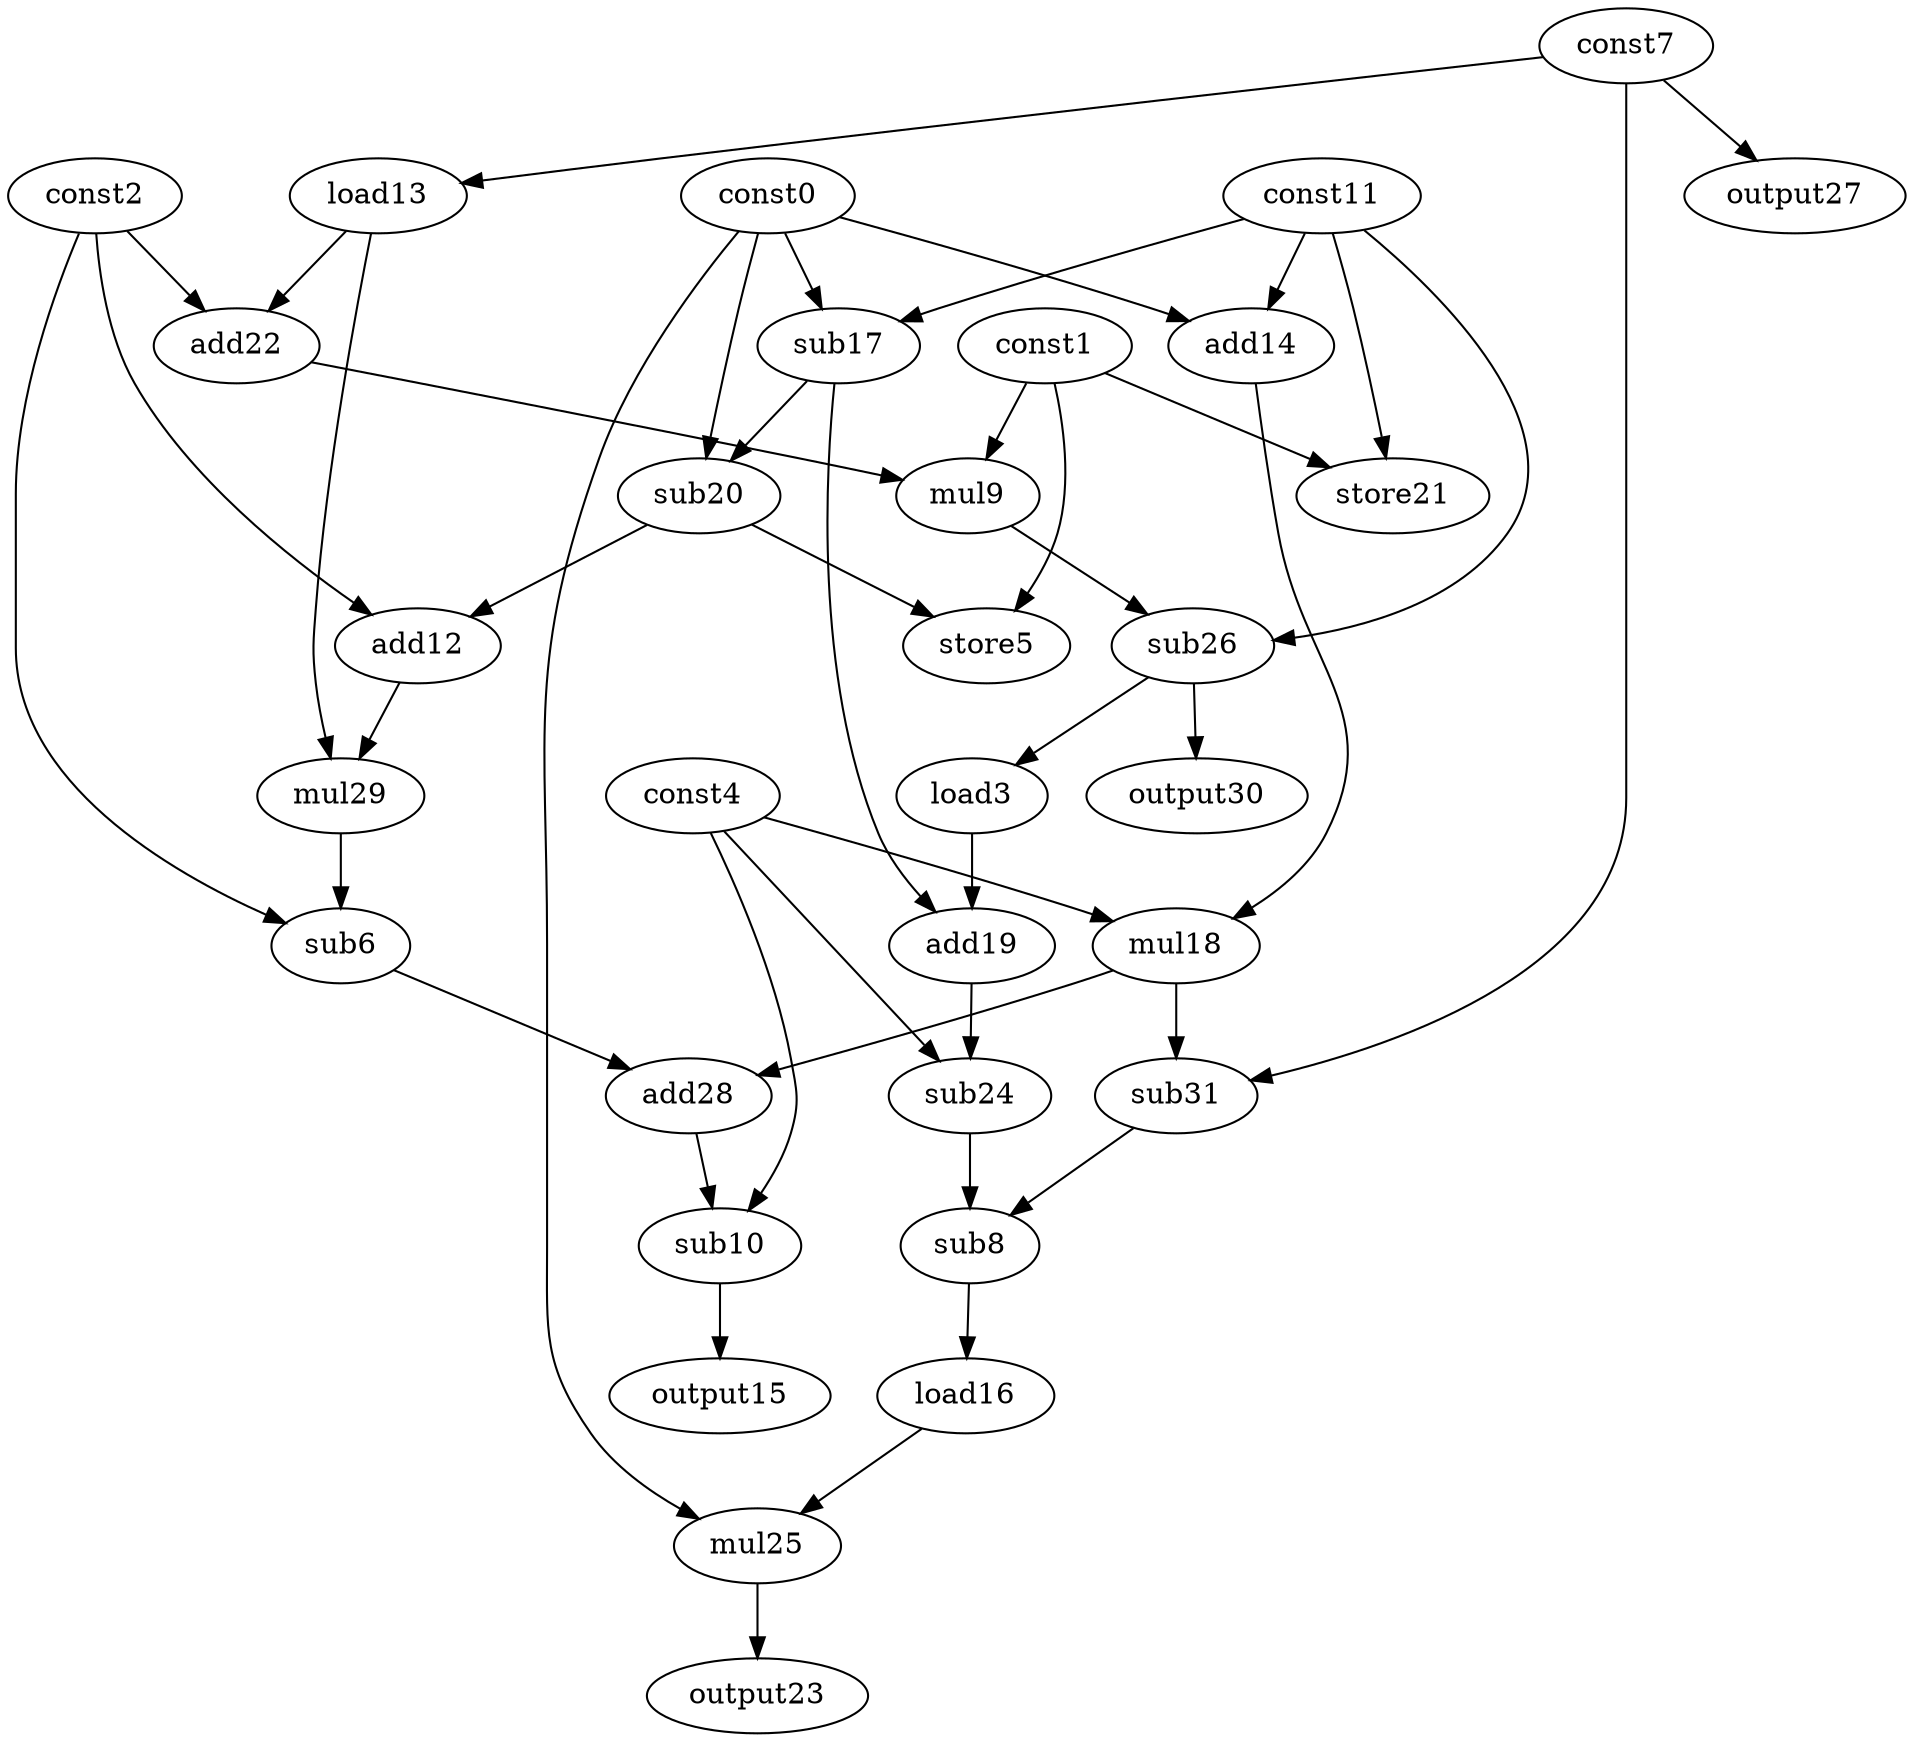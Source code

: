 digraph G { 
const0[opcode=const]; 
const1[opcode=const]; 
const2[opcode=const]; 
load3[opcode=load]; 
const4[opcode=const]; 
store5[opcode=store]; 
sub6[opcode=sub]; 
const7[opcode=const]; 
sub8[opcode=sub]; 
mul9[opcode=mul]; 
sub10[opcode=sub]; 
const11[opcode=const]; 
add12[opcode=add]; 
load13[opcode=load]; 
add14[opcode=add]; 
output15[opcode=output]; 
load16[opcode=load]; 
sub17[opcode=sub]; 
mul18[opcode=mul]; 
add19[opcode=add]; 
sub20[opcode=sub]; 
store21[opcode=store]; 
add22[opcode=add]; 
output23[opcode=output]; 
sub24[opcode=sub]; 
mul25[opcode=mul]; 
sub26[opcode=sub]; 
output27[opcode=output]; 
add28[opcode=add]; 
mul29[opcode=mul]; 
output30[opcode=output]; 
sub31[opcode=sub]; 
const7->load13[operand=0];
const0->add14[operand=0];
const11->add14[operand=1];
const0->sub17[operand=0];
const11->sub17[operand=1];
const1->store21[operand=0];
const11->store21[operand=1];
const7->output27[operand=0];
const4->mul18[operand=0];
add14->mul18[operand=1];
const0->sub20[operand=0];
sub17->sub20[operand=1];
const2->add22[operand=0];
load13->add22[operand=1];
const1->store5[operand=0];
sub20->store5[operand=1];
const1->mul9[operand=0];
add22->mul9[operand=1];
const2->add12[operand=0];
sub20->add12[operand=1];
mul18->sub31[operand=0];
const7->sub31[operand=1];
mul9->sub26[operand=0];
const11->sub26[operand=1];
add12->mul29[operand=0];
load13->mul29[operand=1];
sub26->load3[operand=0];
const2->sub6[operand=0];
mul29->sub6[operand=1];
sub26->output30[operand=0];
sub17->add19[operand=0];
load3->add19[operand=1];
mul18->add28[operand=0];
sub6->add28[operand=1];
const4->sub10[operand=0];
add28->sub10[operand=1];
add19->sub24[operand=0];
const4->sub24[operand=1];
sub24->sub8[operand=0];
sub31->sub8[operand=1];
sub10->output15[operand=0];
sub8->load16[operand=0];
const0->mul25[operand=0];
load16->mul25[operand=1];
mul25->output23[operand=0];
}
